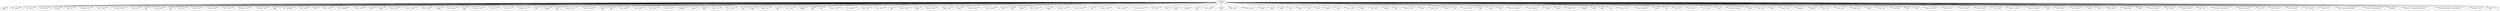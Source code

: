 strict digraph  {
	"['unknown']
1262" -> "['node']
278";
	"['unknown']
1262" -> "['file', 'region']
1";
	"['unknown']
1262" -> "['file', 'cluster']
1";
	"['unknown']
1262" -> "['fail', 'cluster']
1";
	"['unknown']
1262" -> "['fail', 'file']
19";
	"['unknown']
1262" -> "['data', 'test']
1";
	"['unknown']
1262" -> "['exception', 'data']
2";
	"['unknown']
1262" -> "['data', 'region']
1";
	"['unknown']
1262" -> "['exception', 'region']
2";
	"['unknown']
1262" -> "['creat', 'test']
1";
	"['unknown']
1262" -> "['file']
89";
	"['unknown']
1262" -> "['cluster', 'region']
13";
	"['unknown']
1262" -> "['fail']
89";
	"['unknown']
1262" -> "['creat', 'time']
1";
	"['unknown']
1262" -> "['cluster', 'read']
1";
	"['unknown']
1262" -> "['region', 'creat']
1";
	"['unknown']
1262" -> "['block', 'start']
1";
	"['unknown']
1262" -> "['exception', 'creat']
2";
	"['unknown']
1262" -> "['exception', 'time']
1";
	"['unknown']
1262" -> "['data']
70";
	"['unknown']
1262" -> "['case', 'exception']
2";
	"['unknown']
1262" -> "['test', 'check']
1";
	"['unknown']
1262" -> "['time']
7";
	"['unknown']
1262" -> "['write', 'work']
1";
	"['unknown']
1262" -> "['start', 'problem']
2";
	"['unknown']
1262" -> "['return', 'check']
1";
	"['unknown']
1262" -> "['time']
5";
	"['unknown']
1262" -> "['cluster']
25";
	"['unknown']
1262" -> "['check', 'stable']
3";
	"['unknown']
1262" -> "['server', 'stable']
1";
	"['unknown']
1262" -> "['delet', 'chang']
1";
	"['unknown']
1262" -> "['region']
50";
	"['unknown']
1262" -> "['read', 'happen']
2";
	"['unknown']
1262" -> "['creat']
36";
	"['unknown']
1262" -> "['problem', 'stable']
1";
	"['unknown']
1262" -> "['error', 'issu']
1";
	"['unknown']
1262" -> "['read', 'work']
2";
	"['unknown']
1262" -> "['compact', 'start']
2";
	"['unknown']
1262" -> "['write']
7";
	"['unknown']
1262" -> "['exception']
38";
	"['unknown']
1262" -> "['test']
24";
	"['unknown']
1262" -> "['connect', 'server']
3";
	"['unknown']
1262" -> "['compact', 'happen']
2";
	"['unknown']
1262" -> "['block']
24";
	"['unknown']
1262" -> "['time']
23";
	"['unknown']
1262" -> "['work', 'chang']
1";
	"['unknown']
1262" -> "['oper', 'break']
2";
	"['unknown']
1262" -> "['oper', 'remov']
2";
	"['unknown']
1262" -> "['server', 'work']
1";
	"['unknown']
1262" -> "['problem']
21";
	"['unknown']
1262" -> "['compact']
4";
	"['unknown']
1262" -> "['check']
15";
	"['unknown']
1262" -> "['code', 'case']
1";
	"['unknown']
1262" -> "['delet', 'restart']
1";
	"['unknown']
1262" -> "['start']
11";
	"['unknown']
1262" -> "['return']
30";
	"['unknown']
1262" -> "['handl', 'updat']
1";
	"['unknown']
1262" -> "['error']
16";
	"['unknown']
1262" -> "['code', 'report']
1";
	"['unknown']
1262" -> "['happen']
8";
	"['unknown']
1262" -> "['read']
16";
	"['unknown']
1262" -> "['write']
9";
	"['unknown']
1262" -> "['connect', 'close']
1";
	"['unknown']
1262" -> "['load', 'attempt']
2";
	"['unknown']
1262" -> "['miss', 'valu']
1";
	"['unknown']
1262" -> "['code', 'remov']
1";
	"['unknown']
1262" -> "['issu']
13";
	"['unknown']
1262" -> "['process', 'close']
1";
	"['unknown']
1262" -> "['stable']
14";
	"['unknown']
1262" -> "['connect', 'token']
1";
	"['unknown']
1262" -> "['repair', 'rang']
2";
	"['unknown']
1262" -> "['server']
9";
	"['unknown']
1262" -> "['process', 'token']
1";
	"['unknown']
1262" -> "['remov', 'method']
1";
	"['unknown']
1262" -> "['delet']
4";
	"['unknown']
1262" -> "['work']
10";
	"['unknown']
1262" -> "['chang']
3";
	"['unknown']
1262" -> "['detect', 'follow']
1";
	"['unknown']
1262" -> "['compact']
10";
	"['unknown']
1262" -> "['messag', 'class']
1";
	"['unknown']
1262" -> "['process', 'cache']
1";
	"['unknown']
1262" -> "['oper']
11";
	"['unknown']
1262" -> "['request', 'name']
2";
	"['unknown']
1262" -> "['name', 'messag']
1";
	"['unknown']
1262" -> "['process', 'messag']
1";
	"['unknown']
1262" -> "['list', 'trunk']
1";
	"['unknown']
1262" -> "['case']
7";
	"['unknown']
1262" -> "['restart']
4";
	"['unknown']
1262" -> "['consequ']
3";
	"['unknown']
1262" -> "['code']
14";
	"['unknown']
1262" -> "['lead', 'stream']
1";
	"['unknown']
1262" -> "['updat']
5";
	"['unknown']
1262" -> "['sink', 'event']
2";
	"['unknown']
1262" -> "['follow', 'messag']
1";
	"['unknown']
1262" -> "['handl']
4";
	"['unknown']
1262" -> "['report']
4";
	"['unknown']
1262" -> "['index']
4";
	"['unknown']
1262" -> "['miss']
5";
	"['unknown']
1262" -> "['detect']
4";
	"['unknown']
1262" -> "['valu']
4";
	"['unknown']
1262" -> "['state']
3";
	"['unknown']
1262" -> "['connect']
3";
	"['unknown']
1262" -> "['cache']
8";
	"['unknown']
1262" -> "['sourc', 'path']
1";
	"['unknown']
1262" -> "['remov']
6";
	"['unknown']
1262" -> "['add', 'flush']
1";
	"['unknown']
1262" -> "['method']
3";
	"['unknown']
1262" -> "['give']
3";
	"['unknown']
1262" -> "['function', 'secur']
1";
	"['unknown']
1262" -> "['name']
2";
	"['unknown']
1262" -> "['gener', 'split']
2";
	"['unknown']
1262" -> "['follow']
2";
	"['unknown']
1262" -> "['list']
2";
	"['unknown']
1262" -> "['assum', 'current']
1";
	"['unknown']
1262" -> "['failur']
3";
	"['unknown']
1262" -> "['request']
2";
	"['unknown']
1262" -> "['lead']
2";
	"['unknown']
1262" -> "['process', 'segment']
1";
	"['unknown']
1262" -> "['close', 'shutdown']
2";
	"['unknown']
1262" -> "['messag']
2";
	"['unknown']
1262" -> "['expect']
2";
	"['unknown']
1262" -> "['default', 'sink']
1";
	"['unknown']
1262" -> "['memori']
2";
	"['unknown']
1262" -> "['task']
2";
	"['unknown']
1262" -> "['tabl']
2";
	"['unknown']
1262" -> "['class']
2";
	"['unknown']
1262" -> "['stream', 'receiv']
1";
	"['unknown']
1262" -> "['contain', 'tombston']
1";
	"['unknown']
1262" -> "['master']
2";
	"['unknown']
1262" -> "['user']
2";
	"['unknown']
1262" -> "['count', 'kill']
1";
	"['unknown']
1262" -> "['size', 'calcul']
1";
	"['unknown']
1262" -> "['sourc', 'queue']
1";
	"['unknown']
1262" -> "['recov']
1";
	"['unknown']
1262" -> "['command', 'argument']
1";
	"['unknown']
1262" -> "['rang']
2";
	"['unknown']
1262" -> "['send', 'loop']
1";
	"['unknown']
1262" -> "['flush']
2";
	"['unknown']
1262" -> "['compar', 'avoid']
1";
	"['unknown']
1262" -> "['implement']
2";
	"['unknown']
1262" -> "['reproduc']
2";
	"['unknown']
1262" -> "['exist', 'leas']
1";
	"['unknown']
1262" -> "['calcul', 'includ']
1";
	"['unknown']
1262" -> "['handoff', 'hint']
2";
	"['unknown']
1262" -> "['gossip']
2";
	"['unknown']
1262" -> "['throw', 'ring']
1";
	"['unknown']
1262" -> "['trunk', 'defin']
1";
	"['unknown']
1262" -> "['path']
2";
	"['unknown']
1262" -> "['batch']
2";
	"['unknown']
1262" -> "['subject', 'network']
1";
	"['unknown']
1262" -> "['appear', 'limit']
1";
	"['unknown']
1262" -> "['insert', 'exampl']
1";
	"['unknown']
1262" -> "['match', 'output']
1";
	"['unknown']
1262" -> "['secur', 'deleg']
1";
	"['unknown']
1262" -> "['compar', 'scenario']
1";
	"['unknown']
1262" -> "['snapshot', 'keyspac']
1";
	"['unknown']
1262" -> "['notic']
1";
	"['unknown']
1262" -> "['thrift', 'buffer']
1";
	"['unknown']
1262" -> "['find', 'incorrect']
1";
	"['unknown']
1262" -> "['calcul']
1";
	"['unknown']
1262" -> "['includ']
1";
	"['unknown']
1262" -> "['know', 'begin']
1";
	"['unknown']
1262" -> "['exampl', 'logic']
1";
	"['unknown']
1262" -> "['serial']
1";
	"['unknown']
1262" -> "['corrupt', 'schema']
1";
	"['unknown']
1262" -> "['put', 'control']
1";
	"['unknown']
1262" -> "['hadoop', 'repeat']
1";
	"['unknown']
1262" -> "['refer', 'rais']
1";
	"['unknown']
1262" -> "['bootstrap', 'assertionerror']
1";
	"['unknown']
1262" -> "['shutdown', 'hmaster']
1";
	"['unknown']
1262" -> "['exit', 'set']
1";
	"['unknown']
1262" -> "['leader', 'observ']
1";
	"['unknown']
1262" -> "['servic', 'hadoop-']
1";
	"['unknown']
1262" -> "['entri', 'charact']
1";
	"['unknown']
1262" -> "['manag', 'unit']
1";
	"['unknown']
1262" -> "['field', 'perrowsecondaryindex']
1";
	"['unknown']
1262" -> "['bytebuff', 'randompartition']
1";
	"['unknown']
1262" -> "['blacklist']
1";
	"['unknown']
1262" -> "['noformat', 'arraybackedsortedcolumn']
1";
	"['unknown']
1262" -> "['hregion.bulkloadhfil', 'completebulkload']
1";
	"['unknown']
1262" -> "['bloomfilt', 'rowcol']
1";
	"['unknown']
1262" -> "['back']
1";
	"['unknown']
1262" -> "[]
1";
}
